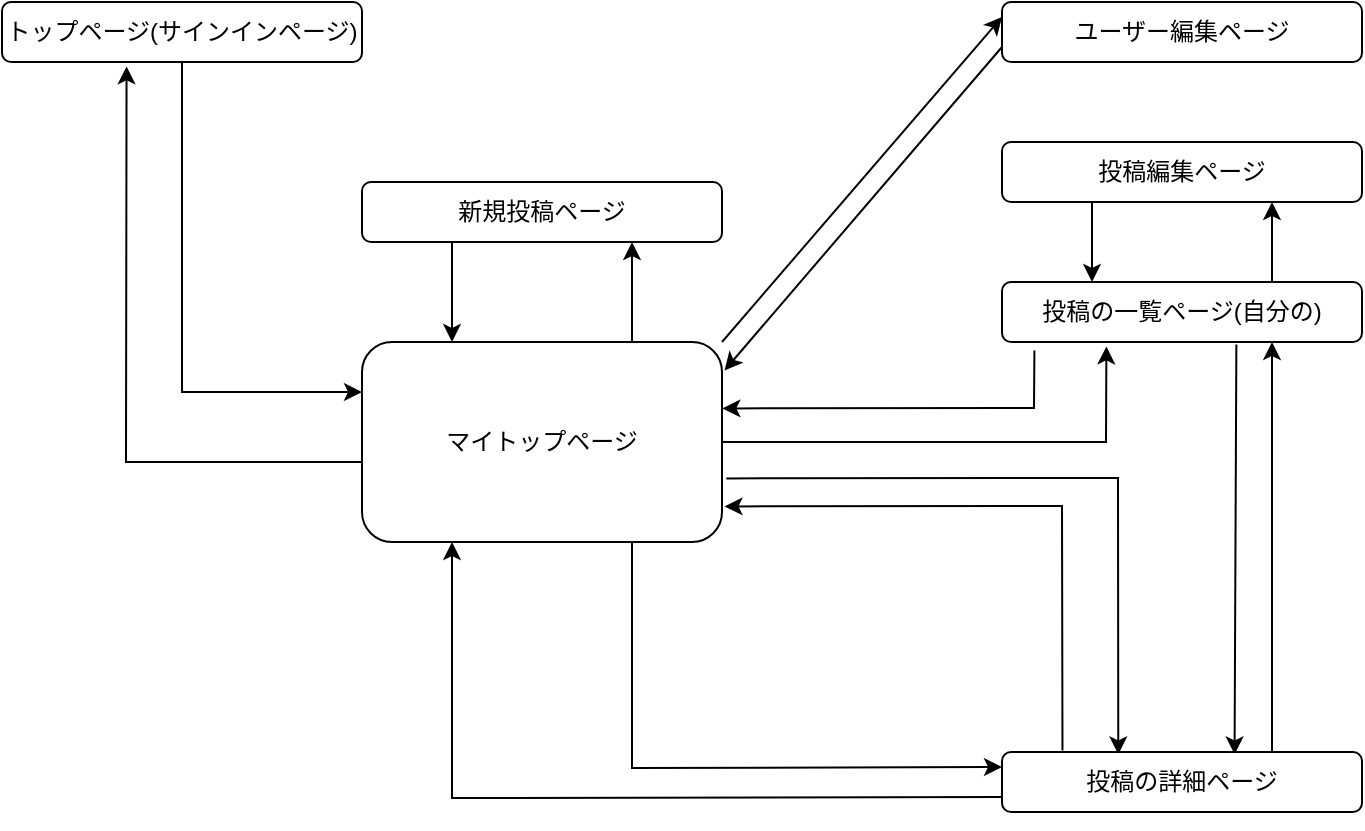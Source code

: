 <mxfile>
    <diagram id="4WiZcFKeCkeme9RHpdsZ" name="ページ1">
        <mxGraphModel dx="1056" dy="898" grid="1" gridSize="10" guides="1" tooltips="1" connect="1" arrows="1" fold="1" page="1" pageScale="1" pageWidth="827" pageHeight="1169" math="0" shadow="0">
            <root>
                <mxCell id="0"/>
                <mxCell id="1" parent="0"/>
                <mxCell id="2" style="edgeStyle=none;rounded=0;html=1;strokeColor=#000000;entryX=0;entryY=0.25;entryDx=0;entryDy=0;" parent="1" source="3" target="9" edge="1">
                    <mxGeometry relative="1" as="geometry">
                        <mxPoint x="230" y="200" as="targetPoint"/>
                        <Array as="points">
                            <mxPoint x="140" y="225"/>
                        </Array>
                    </mxGeometry>
                </mxCell>
                <mxCell id="3" value="トップページ(サインインページ)" style="rounded=1;whiteSpace=wrap;html=1;" parent="1" vertex="1">
                    <mxGeometry x="50" y="30" width="180" height="30" as="geometry"/>
                </mxCell>
                <mxCell id="4" style="edgeStyle=none;html=1;exitX=0.75;exitY=0;exitDx=0;exitDy=0;entryX=0.75;entryY=1;entryDx=0;entryDy=0;" parent="1" source="9" target="19" edge="1">
                    <mxGeometry relative="1" as="geometry"/>
                </mxCell>
                <mxCell id="6" style="edgeStyle=none;rounded=0;html=1;entryX=0.346;entryY=1.073;entryDx=0;entryDy=0;entryPerimeter=0;strokeColor=#000000;exitX=0.001;exitY=0.6;exitDx=0;exitDy=0;exitPerimeter=0;" parent="1" source="9" target="3" edge="1">
                    <mxGeometry relative="1" as="geometry">
                        <mxPoint x="230" y="246" as="sourcePoint"/>
                        <Array as="points">
                            <mxPoint x="112" y="260"/>
                        </Array>
                    </mxGeometry>
                </mxCell>
                <mxCell id="7" style="edgeStyle=none;rounded=0;html=1;strokeColor=#000000;entryX=0.29;entryY=1.073;entryDx=0;entryDy=0;entryPerimeter=0;exitX=1;exitY=0.5;exitDx=0;exitDy=0;" parent="1" source="9" target="24" edge="1">
                    <mxGeometry relative="1" as="geometry">
                        <mxPoint x="411" y="250" as="sourcePoint"/>
                        <mxPoint x="600" y="201" as="targetPoint"/>
                        <Array as="points">
                            <mxPoint x="602" y="250"/>
                        </Array>
                    </mxGeometry>
                </mxCell>
                <mxCell id="8" style="edgeStyle=none;rounded=0;html=1;strokeColor=#000000;exitX=1.012;exitY=0.682;exitDx=0;exitDy=0;exitPerimeter=0;entryX=0.323;entryY=0.04;entryDx=0;entryDy=0;entryPerimeter=0;" parent="1" source="9" target="28" edge="1">
                    <mxGeometry relative="1" as="geometry">
                        <mxPoint x="420" y="294" as="sourcePoint"/>
                        <mxPoint x="610" y="401" as="targetPoint"/>
                        <Array as="points">
                            <mxPoint x="608" y="268"/>
                        </Array>
                    </mxGeometry>
                </mxCell>
                <mxCell id="9" value="マイトップページ" style="rounded=1;whiteSpace=wrap;html=1;" parent="1" vertex="1">
                    <mxGeometry x="230" y="200" width="180" height="100" as="geometry"/>
                </mxCell>
                <mxCell id="10" style="edgeStyle=none;rounded=0;html=1;strokeColor=#000000;exitX=1;exitY=0;exitDx=0;exitDy=0;entryX=0;entryY=0.25;entryDx=0;entryDy=0;" parent="1" source="9" target="11" edge="1">
                    <mxGeometry relative="1" as="geometry">
                        <mxPoint x="660" y="239" as="sourcePoint"/>
                        <mxPoint x="660" y="295" as="targetPoint"/>
                        <Array as="points"/>
                    </mxGeometry>
                </mxCell>
                <mxCell id="11" value="ユーザー編集ページ" style="rounded=1;whiteSpace=wrap;html=1;" parent="1" vertex="1">
                    <mxGeometry x="550" y="30" width="180" height="30" as="geometry"/>
                </mxCell>
                <mxCell id="13" style="edgeStyle=none;html=1;exitX=1;exitY=0.25;exitDx=0;exitDy=0;entryX=1;entryY=0.25;entryDx=0;entryDy=0;" parent="1" edge="1">
                    <mxGeometry relative="1" as="geometry">
                        <mxPoint x="410" y="357.5" as="sourcePoint"/>
                        <mxPoint x="410" y="357.5" as="targetPoint"/>
                    </mxGeometry>
                </mxCell>
                <mxCell id="14" style="edgeStyle=none;rounded=0;html=1;entryX=0;entryY=0.25;entryDx=0;entryDy=0;strokeColor=#000000;exitX=0.75;exitY=1;exitDx=0;exitDy=0;" parent="1" source="9" target="28" edge="1">
                    <mxGeometry relative="1" as="geometry">
                        <mxPoint x="365" y="380" as="sourcePoint"/>
                        <Array as="points">
                            <mxPoint x="365" y="413"/>
                        </Array>
                    </mxGeometry>
                </mxCell>
                <mxCell id="16" style="edgeStyle=none;rounded=0;html=1;exitX=0.25;exitY=1;exitDx=0;exitDy=0;entryX=0.25;entryY=0;entryDx=0;entryDy=0;strokeColor=#000000;" parent="1" source="17" target="24" edge="1">
                    <mxGeometry relative="1" as="geometry"/>
                </mxCell>
                <mxCell id="17" value="投稿編集ページ" style="rounded=1;whiteSpace=wrap;html=1;" parent="1" vertex="1">
                    <mxGeometry x="550" y="100" width="180" height="30" as="geometry"/>
                </mxCell>
                <mxCell id="18" style="edgeStyle=none;html=1;exitX=0.25;exitY=1;exitDx=0;exitDy=0;entryX=0.25;entryY=0;entryDx=0;entryDy=0;" parent="1" source="19" target="9" edge="1">
                    <mxGeometry relative="1" as="geometry"/>
                </mxCell>
                <mxCell id="19" value="新規投稿ページ" style="rounded=1;whiteSpace=wrap;html=1;" parent="1" vertex="1">
                    <mxGeometry x="230" y="120" width="180" height="30" as="geometry"/>
                </mxCell>
                <mxCell id="20" style="edgeStyle=none;rounded=0;html=1;exitX=0.09;exitY=1.14;exitDx=0;exitDy=0;exitPerimeter=0;entryX=1.001;entryY=0.332;entryDx=0;entryDy=0;entryPerimeter=0;" parent="1" source="24" target="9" edge="1">
                    <mxGeometry relative="1" as="geometry">
                        <mxPoint x="600" y="299" as="sourcePoint"/>
                        <mxPoint x="411" y="230" as="targetPoint"/>
                        <Array as="points">
                            <mxPoint x="566" y="233"/>
                        </Array>
                    </mxGeometry>
                </mxCell>
                <mxCell id="21" style="edgeStyle=none;rounded=0;html=1;exitX=0;exitY=0.75;exitDx=0;exitDy=0;strokeColor=#000000;entryX=1.007;entryY=0.142;entryDx=0;entryDy=0;entryPerimeter=0;" parent="1" source="11" target="9" edge="1">
                    <mxGeometry relative="1" as="geometry">
                        <mxPoint x="410" y="230" as="targetPoint"/>
                    </mxGeometry>
                </mxCell>
                <mxCell id="22" style="edgeStyle=none;rounded=0;html=1;entryX=0.646;entryY=0.04;entryDx=0;entryDy=0;entryPerimeter=0;strokeColor=#000000;exitX=0.651;exitY=1.04;exitDx=0;exitDy=0;exitPerimeter=0;" parent="1" source="24" target="28" edge="1">
                    <mxGeometry relative="1" as="geometry">
                        <mxPoint x="666" y="201" as="sourcePoint"/>
                    </mxGeometry>
                </mxCell>
                <mxCell id="23" style="edgeStyle=none;rounded=0;html=1;exitX=0.75;exitY=0;exitDx=0;exitDy=0;entryX=0.75;entryY=1;entryDx=0;entryDy=0;strokeColor=#000000;" parent="1" source="24" target="17" edge="1">
                    <mxGeometry relative="1" as="geometry"/>
                </mxCell>
                <mxCell id="24" value="投稿の一覧ページ(自分の)" style="rounded=1;whiteSpace=wrap;html=1;" parent="1" vertex="1">
                    <mxGeometry x="550" y="170" width="180" height="30" as="geometry"/>
                </mxCell>
                <mxCell id="25" style="edgeStyle=none;rounded=0;html=1;entryX=1.007;entryY=0.822;entryDx=0;entryDy=0;strokeColor=#000000;entryPerimeter=0;exitX=0.168;exitY=-0.027;exitDx=0;exitDy=0;exitPerimeter=0;" parent="1" source="28" target="9" edge="1">
                    <mxGeometry relative="1" as="geometry">
                        <mxPoint x="580" y="404" as="sourcePoint"/>
                        <Array as="points">
                            <mxPoint x="580" y="282"/>
                        </Array>
                    </mxGeometry>
                </mxCell>
                <mxCell id="26" style="edgeStyle=none;rounded=0;html=1;strokeColor=#000000;exitX=0;exitY=0.75;exitDx=0;exitDy=0;entryX=0.25;entryY=1;entryDx=0;entryDy=0;" parent="1" source="28" target="9" edge="1">
                    <mxGeometry relative="1" as="geometry">
                        <mxPoint x="275" y="380" as="targetPoint"/>
                        <Array as="points">
                            <mxPoint x="275" y="428"/>
                        </Array>
                    </mxGeometry>
                </mxCell>
                <mxCell id="27" style="edgeStyle=none;rounded=0;html=1;exitX=0.75;exitY=1;exitDx=0;exitDy=0;strokeColor=#000000;entryX=0.75;entryY=1;entryDx=0;entryDy=0;" parent="1" source="28" target="24" edge="1">
                    <mxGeometry relative="1" as="geometry">
                        <mxPoint x="685" y="202" as="targetPoint"/>
                    </mxGeometry>
                </mxCell>
                <mxCell id="28" value="投稿の詳細ページ" style="rounded=1;whiteSpace=wrap;html=1;" parent="1" vertex="1">
                    <mxGeometry x="550" y="405" width="180" height="30" as="geometry"/>
                </mxCell>
            </root>
        </mxGraphModel>
    </diagram>
</mxfile>